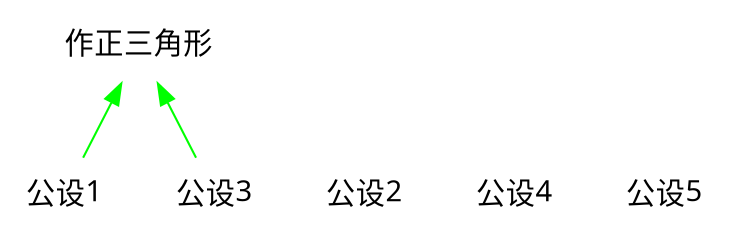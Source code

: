 digraph {
    rankdir="BT"
    node [shape=polygon sides=4 distortion=0.0 orientation=0.0 skew=0.0 color=white style=filled fontname="Helvetica-Outline"]
        p132 [id=132 label="公设1" href="/欧式几何/公设1"]
        p133 [id=133 label="公设2" href="/欧式几何/公设2"]
        p134 [id=134 label="公设3" href="/欧式几何/公设3"]
        p135 [id=135 label="公设4" href="/欧式几何/公设4"]
        p136 [id=136 label="公设5" href="/欧式几何/公设5"]
        p137 [id=137 label="作正三角形" href="/欧式几何/作正三角形"]
                                                                                    p132->p137 [color="#00ff00"]
                p134->p137 [color="#00ff00"]
            }